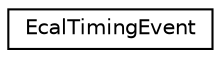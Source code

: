 digraph "Graphical Class Hierarchy"
{
 // INTERACTIVE_SVG=YES
  edge [fontname="Helvetica",fontsize="10",labelfontname="Helvetica",labelfontsize="10"];
  node [fontname="Helvetica",fontsize="10",shape=record];
  rankdir="LR";
  Node1 [label="EcalTimingEvent",height=0.2,width=0.4,color="black", fillcolor="white", style="filled",URL="$classEcalTimingEvent.html"];
}
